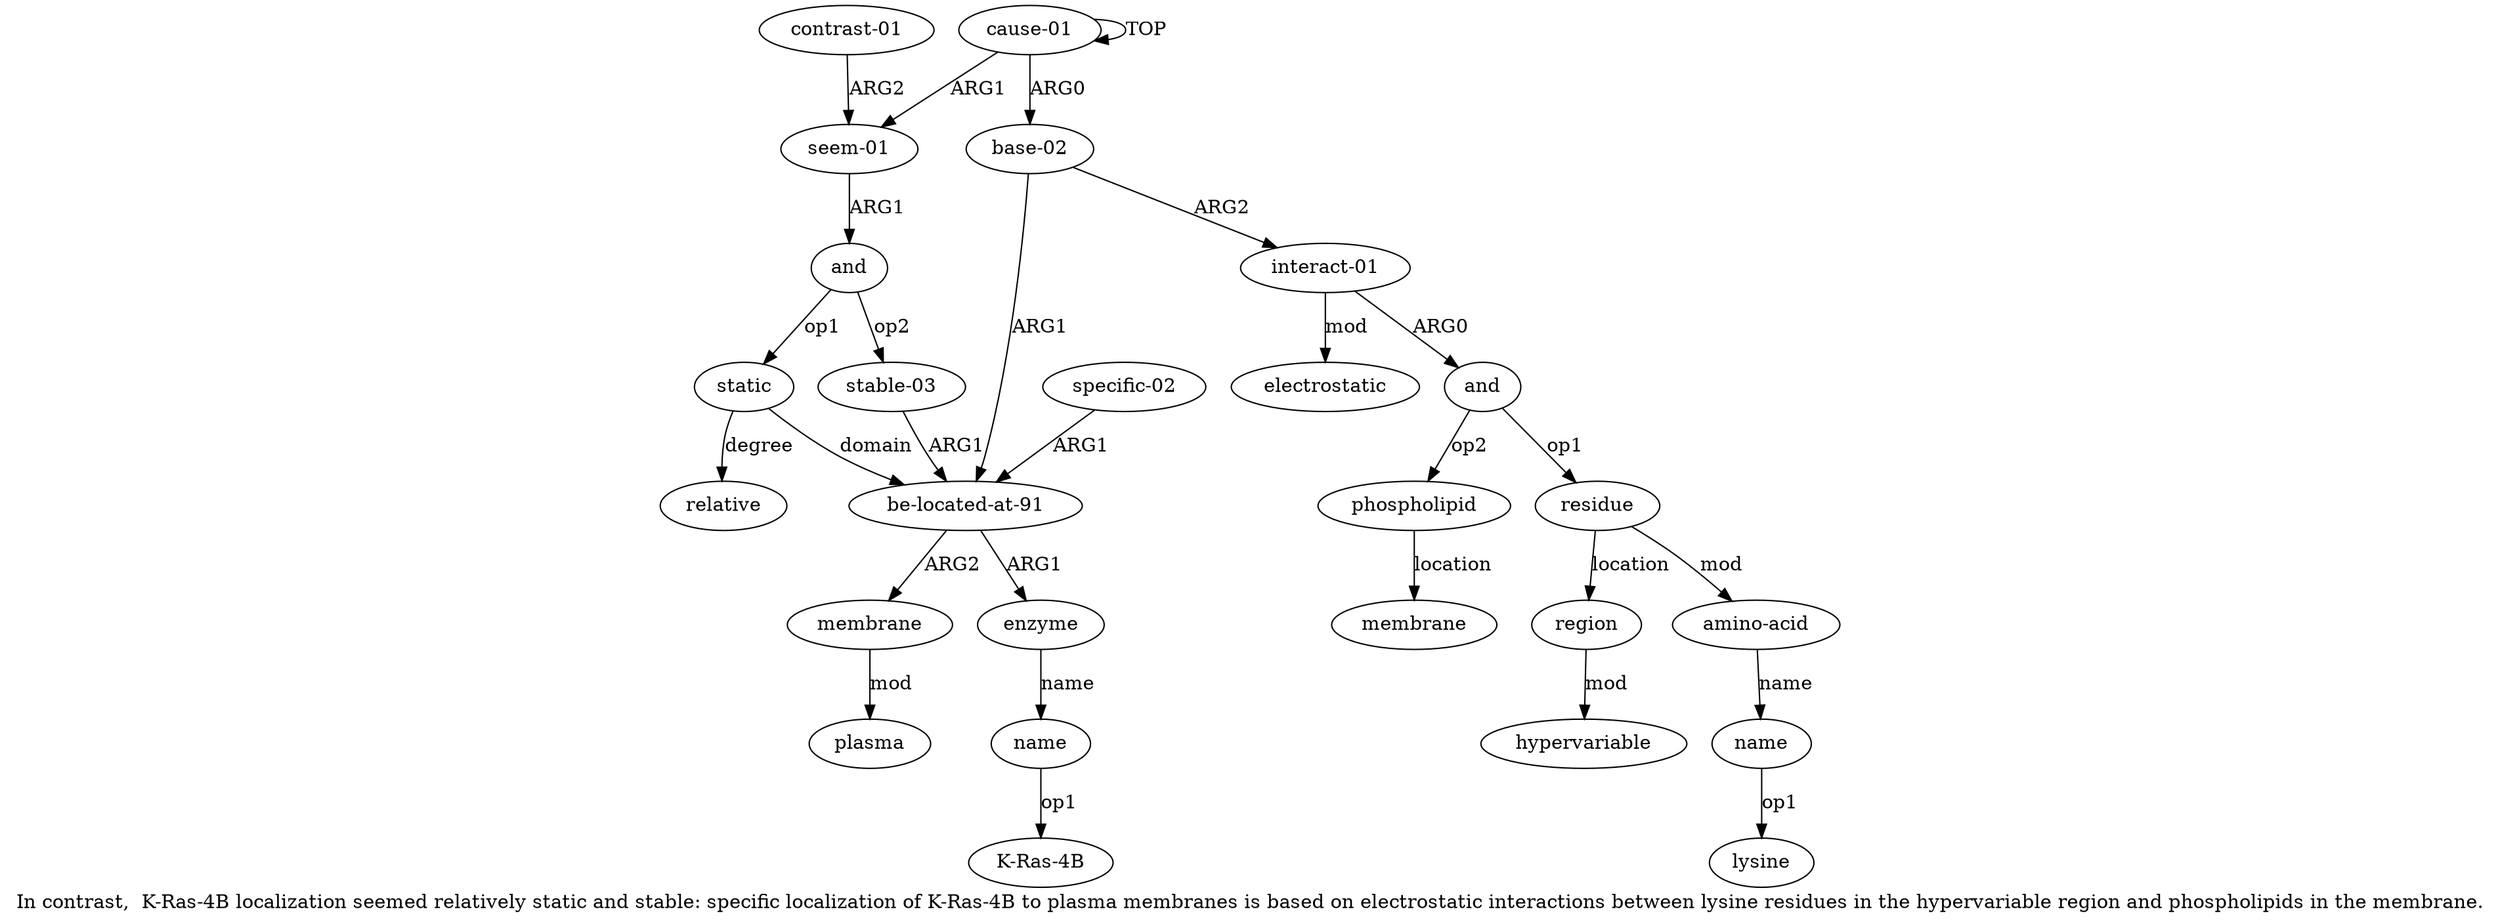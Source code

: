 digraph  {
	graph [label="In contrast,  K-Ras-4B localization seemed relatively static and stable: specific localization of K-Ras-4B to plasma membranes is \
based on electrostatic interactions between lysine residues in the hypervariable region and phospholipids in the membrane."];
	node [label="\N"];
	a20	 [color=black,
		gold_ind=20,
		gold_label=static,
		label=static,
		test_ind=20,
		test_label=static];
	a21	 [color=black,
		gold_ind=21,
		gold_label=relative,
		label=relative,
		test_ind=21,
		test_label=relative];
	a20 -> a21 [key=0,
	color=black,
	gold_label=degree,
	label=degree,
	test_label=degree];
a2 [color=black,
	gold_ind=2,
	gold_label="be-located-at-91",
	label="be-located-at-91",
	test_ind=2,
	test_label="be-located-at-91"];
a20 -> a2 [key=0,
color=black,
gold_label=domain,
label=domain,
test_label=domain];
a22 [color=black,
gold_ind=22,
gold_label="stable-03",
label="stable-03",
test_ind=22,
test_label="stable-03"];
a22 -> a2 [key=0,
color=black,
gold_label=ARG1,
label=ARG1,
test_label=ARG1];
a23 [color=black,
gold_ind=23,
gold_label="contrast-01",
label="contrast-01",
test_ind=23,
test_label="contrast-01"];
a18 [color=black,
gold_ind=18,
gold_label="seem-01",
label="seem-01",
test_ind=18,
test_label="seem-01"];
a23 -> a18 [key=0,
color=black,
gold_label=ARG2,
label=ARG2,
test_label=ARG2];
a15 [color=black,
gold_ind=15,
gold_label=phospholipid,
label=phospholipid,
test_ind=15,
test_label=phospholipid];
a16 [color=black,
gold_ind=16,
gold_label=membrane,
label=membrane,
test_ind=16,
test_label=membrane];
a15 -> a16 [key=0,
color=black,
gold_label=location,
label=location,
test_label=location];
a14 [color=black,
gold_ind=14,
gold_label=hypervariable,
label=hypervariable,
test_ind=14,
test_label=hypervariable];
a17 [color=black,
gold_ind=17,
gold_label=electrostatic,
label=electrostatic,
test_ind=17,
test_label=electrostatic];
a11 [color=black,
gold_ind=11,
gold_label="amino-acid",
label="amino-acid",
test_ind=11,
test_label="amino-acid"];
a12 [color=black,
gold_ind=12,
gold_label=name,
label=name,
test_ind=12,
test_label=name];
a11 -> a12 [key=0,
color=black,
gold_label=name,
label=name,
test_label=name];
a10 [color=black,
gold_ind=10,
gold_label=residue,
label=residue,
test_ind=10,
test_label=residue];
a10 -> a11 [key=0,
color=black,
gold_label=mod,
label=mod,
test_label=mod];
a13 [color=black,
gold_ind=13,
gold_label=region,
label=region,
test_ind=13,
test_label=region];
a10 -> a13 [key=0,
color=black,
gold_label=location,
label=location,
test_label=location];
a13 -> a14 [key=0,
color=black,
gold_label=mod,
label=mod,
test_label=mod];
"a12 lysine" [color=black,
gold_ind=-1,
gold_label=lysine,
label=lysine,
test_ind=-1,
test_label=lysine];
a12 -> "a12 lysine" [key=0,
color=black,
gold_label=op1,
label=op1,
test_label=op1];
a19 [color=black,
gold_ind=19,
gold_label=and,
label=and,
test_ind=19,
test_label=and];
a19 -> a20 [key=0,
color=black,
gold_label=op1,
label=op1,
test_label=op1];
a19 -> a22 [key=0,
color=black,
gold_label=op2,
label=op2,
test_label=op2];
a18 -> a19 [key=0,
color=black,
gold_label=ARG1,
label=ARG1,
test_label=ARG1];
a1 [color=black,
gold_ind=1,
gold_label="base-02",
label="base-02",
test_ind=1,
test_label="base-02"];
a1 -> a2 [key=0,
color=black,
gold_label=ARG1,
label=ARG1,
test_label=ARG1];
a8 [color=black,
gold_ind=8,
gold_label="interact-01",
label="interact-01",
test_ind=8,
test_label="interact-01"];
a1 -> a8 [key=0,
color=black,
gold_label=ARG2,
label=ARG2,
test_label=ARG2];
a0 [color=black,
gold_ind=0,
gold_label="cause-01",
label="cause-01",
test_ind=0,
test_label="cause-01"];
a0 -> a18 [key=0,
color=black,
gold_label=ARG1,
label=ARG1,
test_label=ARG1];
a0 -> a1 [key=0,
color=black,
gold_label=ARG0,
label=ARG0,
test_label=ARG0];
a0 -> a0 [key=0,
color=black,
gold_label=TOP,
label=TOP,
test_label=TOP];
a3 [color=black,
gold_ind=3,
gold_label=enzyme,
label=enzyme,
test_ind=3,
test_label=enzyme];
a4 [color=black,
gold_ind=4,
gold_label=name,
label=name,
test_ind=4,
test_label=name];
a3 -> a4 [key=0,
color=black,
gold_label=name,
label=name,
test_label=name];
a2 -> a3 [key=0,
color=black,
gold_label=ARG1,
label=ARG1,
test_label=ARG1];
a5 [color=black,
gold_ind=5,
gold_label=membrane,
label=membrane,
test_ind=5,
test_label=membrane];
a2 -> a5 [key=0,
color=black,
gold_label=ARG2,
label=ARG2,
test_label=ARG2];
a6 [color=black,
gold_ind=6,
gold_label=plasma,
label=plasma,
test_ind=6,
test_label=plasma];
a5 -> a6 [key=0,
color=black,
gold_label=mod,
label=mod,
test_label=mod];
"a4 K-Ras-4B" [color=black,
gold_ind=-1,
gold_label="K-Ras-4B",
label="K-Ras-4B",
test_ind=-1,
test_label="K-Ras-4B"];
a4 -> "a4 K-Ras-4B" [key=0,
color=black,
gold_label=op1,
label=op1,
test_label=op1];
a7 [color=black,
gold_ind=7,
gold_label="specific-02",
label="specific-02",
test_ind=7,
test_label="specific-02"];
a7 -> a2 [key=0,
color=black,
gold_label=ARG1,
label=ARG1,
test_label=ARG1];
a9 [color=black,
gold_ind=9,
gold_label=and,
label=and,
test_ind=9,
test_label=and];
a9 -> a15 [key=0,
color=black,
gold_label=op2,
label=op2,
test_label=op2];
a9 -> a10 [key=0,
color=black,
gold_label=op1,
label=op1,
test_label=op1];
a8 -> a17 [key=0,
color=black,
gold_label=mod,
label=mod,
test_label=mod];
a8 -> a9 [key=0,
color=black,
gold_label=ARG0,
label=ARG0,
test_label=ARG0];
}
